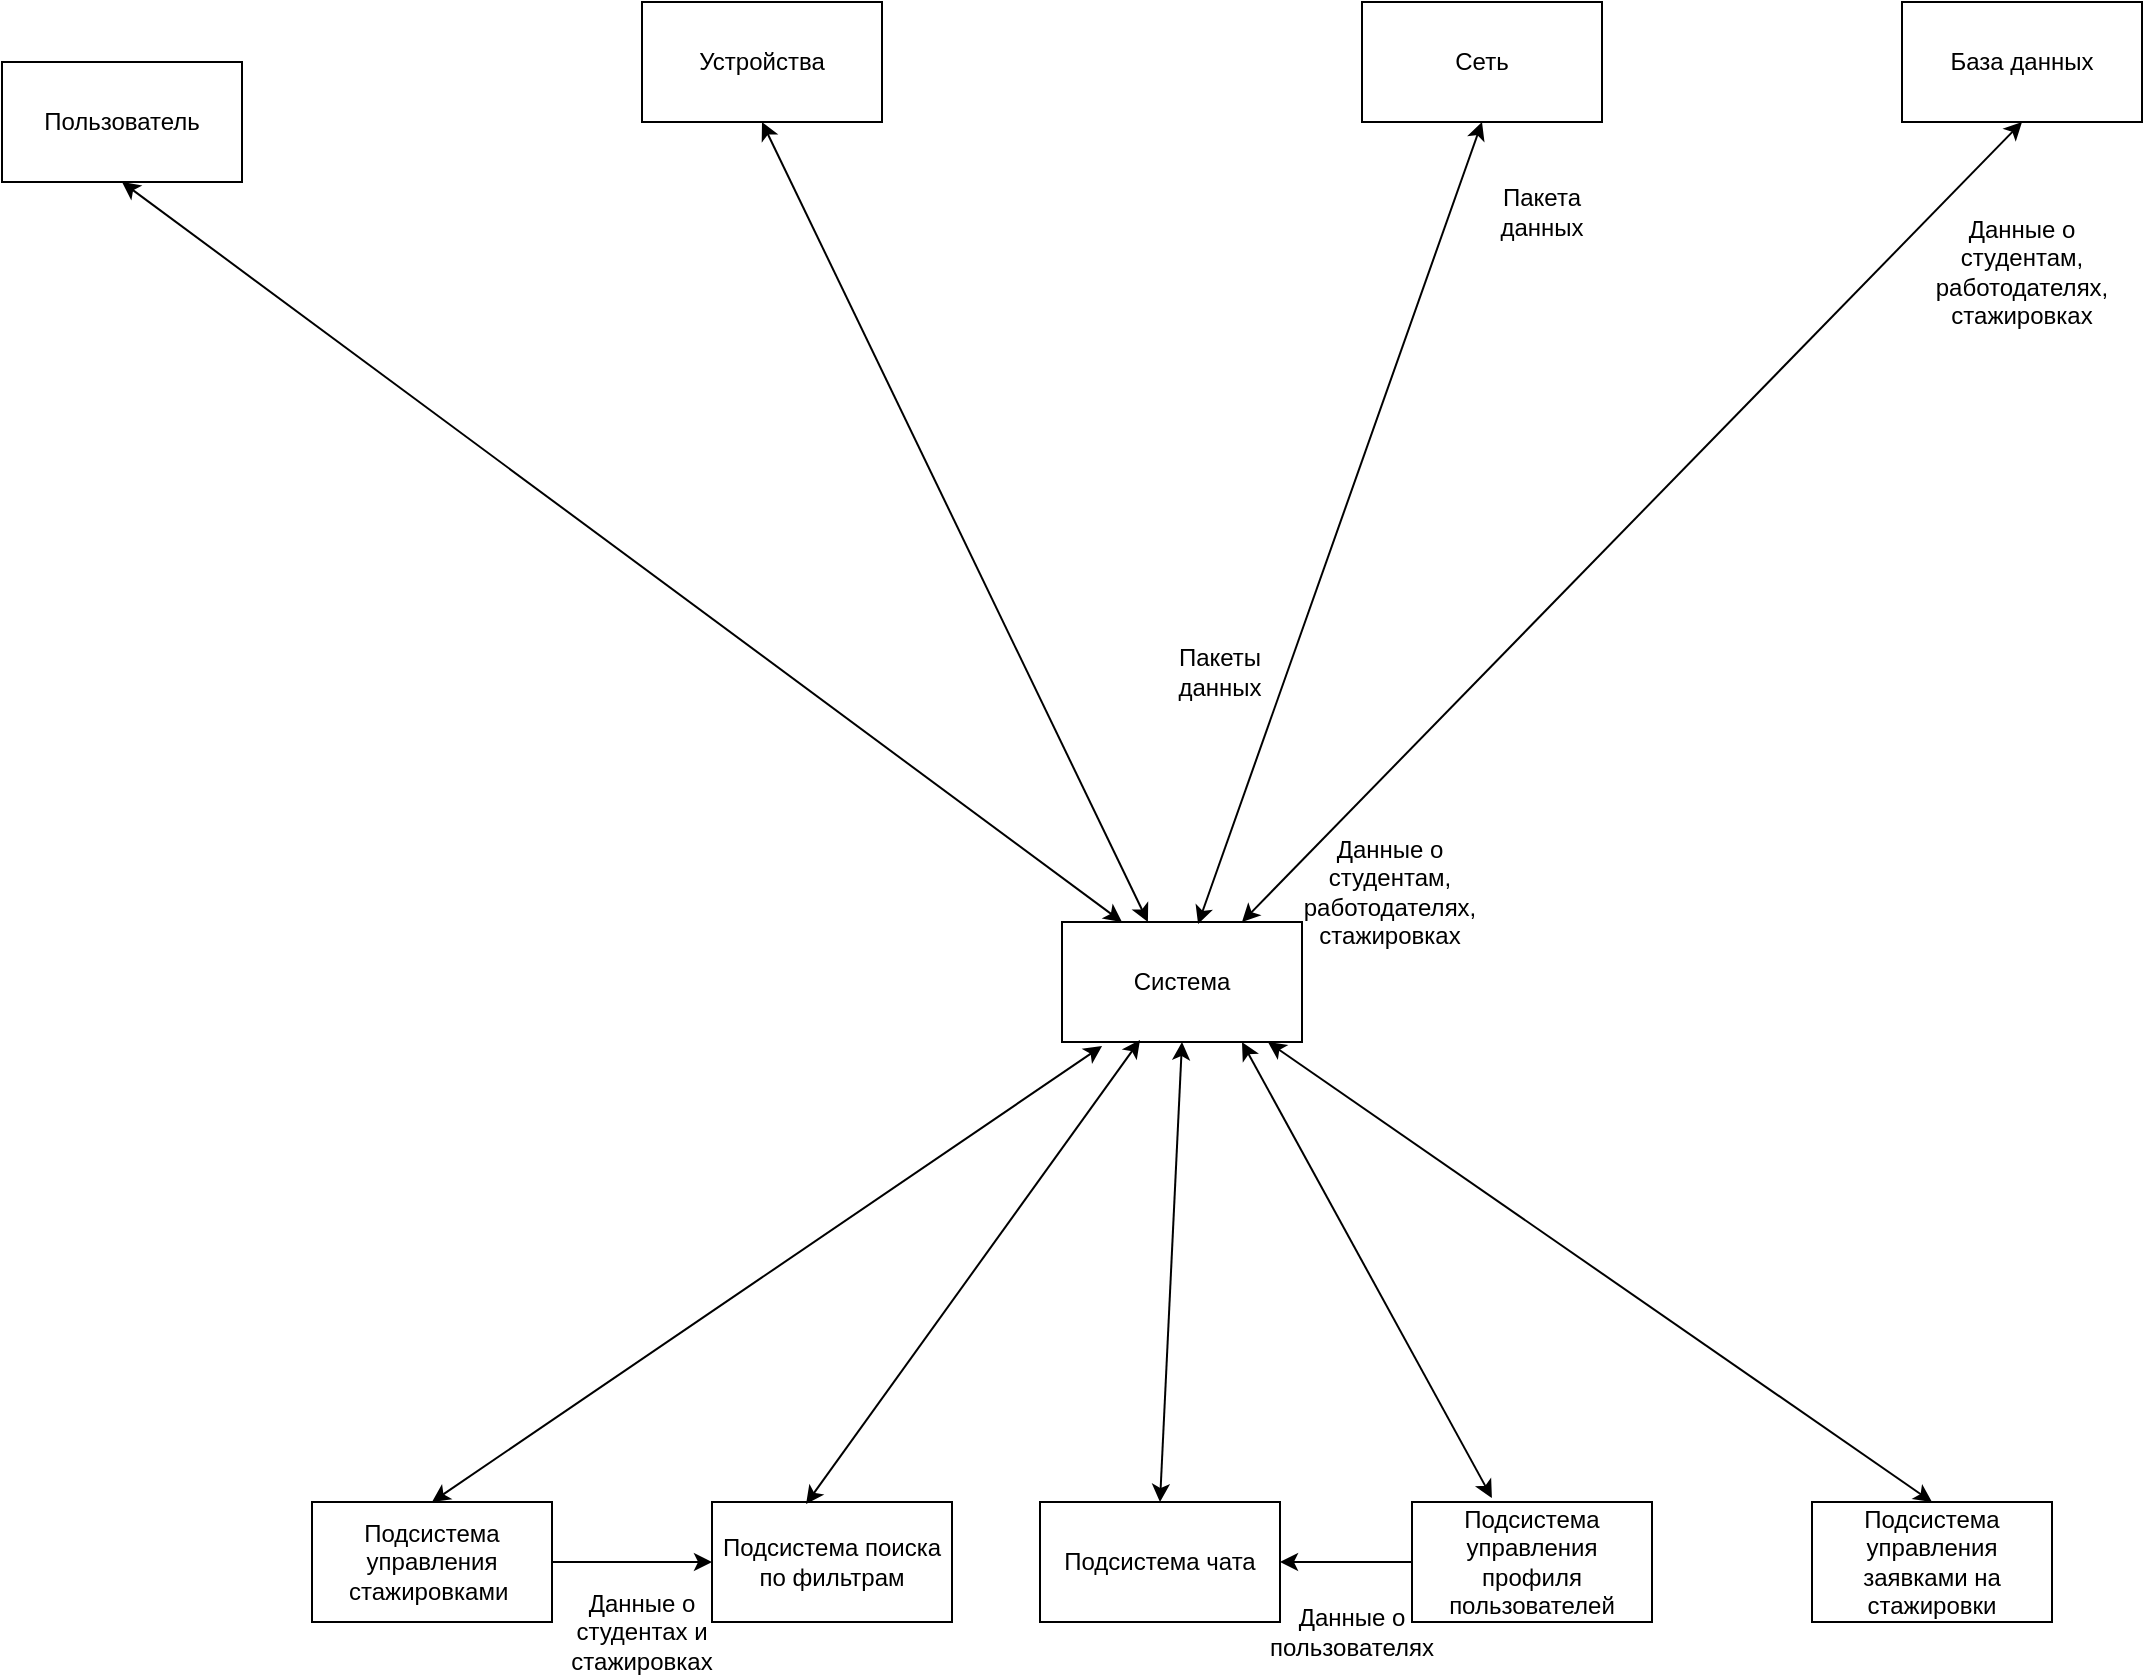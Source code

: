 <mxfile version="24.8.6">
  <diagram name="Страница — 1" id="5J9ML08Adrg-rwA134X5">
    <mxGraphModel dx="2620" dy="2144" grid="1" gridSize="10" guides="1" tooltips="1" connect="1" arrows="1" fold="1" page="1" pageScale="1" pageWidth="827" pageHeight="1169" math="0" shadow="0">
      <root>
        <mxCell id="0" />
        <mxCell id="1" parent="0" />
        <mxCell id="EFzsuYIDXP2xjWuDmHPd-1" value="Система" style="rounded=0;whiteSpace=wrap;html=1;" parent="1" vertex="1">
          <mxGeometry x="310" y="310" width="120" height="60" as="geometry" />
        </mxCell>
        <mxCell id="EFzsuYIDXP2xjWuDmHPd-2" value="Пользователь" style="rounded=0;whiteSpace=wrap;html=1;" parent="1" vertex="1">
          <mxGeometry x="-220" y="-120" width="120" height="60" as="geometry" />
        </mxCell>
        <mxCell id="EFzsuYIDXP2xjWuDmHPd-3" value="Устройства" style="rounded=0;whiteSpace=wrap;html=1;" parent="1" vertex="1">
          <mxGeometry x="100" y="-150" width="120" height="60" as="geometry" />
        </mxCell>
        <mxCell id="EFzsuYIDXP2xjWuDmHPd-4" value="Сеть" style="rounded=0;whiteSpace=wrap;html=1;" parent="1" vertex="1">
          <mxGeometry x="460" y="-150" width="120" height="60" as="geometry" />
        </mxCell>
        <mxCell id="EFzsuYIDXP2xjWuDmHPd-5" value="База данных" style="rounded=0;whiteSpace=wrap;html=1;" parent="1" vertex="1">
          <mxGeometry x="730" y="-150" width="120" height="60" as="geometry" />
        </mxCell>
        <mxCell id="EFzsuYIDXP2xjWuDmHPd-10" value="Подсистема управления стажировками&amp;nbsp;" style="rounded=0;whiteSpace=wrap;html=1;" parent="1" vertex="1">
          <mxGeometry x="-65" y="600" width="120" height="60" as="geometry" />
        </mxCell>
        <mxCell id="EFzsuYIDXP2xjWuDmHPd-11" value="Подсистема поиска по фильтрам" style="rounded=0;whiteSpace=wrap;html=1;" parent="1" vertex="1">
          <mxGeometry x="135" y="600" width="120" height="60" as="geometry" />
        </mxCell>
        <mxCell id="EFzsuYIDXP2xjWuDmHPd-12" value="Подсистема чата" style="rounded=0;whiteSpace=wrap;html=1;" parent="1" vertex="1">
          <mxGeometry x="299" y="600" width="120" height="60" as="geometry" />
        </mxCell>
        <mxCell id="MTKhTLUavurtWoTQKTV7-1" value="" style="endArrow=classic;startArrow=classic;html=1;rounded=0;entryX=0.5;entryY=1;entryDx=0;entryDy=0;exitX=0.25;exitY=0;exitDx=0;exitDy=0;" edge="1" parent="1" source="EFzsuYIDXP2xjWuDmHPd-1" target="EFzsuYIDXP2xjWuDmHPd-2">
          <mxGeometry width="50" height="50" relative="1" as="geometry">
            <mxPoint x="70" y="110" as="sourcePoint" />
            <mxPoint x="120" y="60" as="targetPoint" />
          </mxGeometry>
        </mxCell>
        <mxCell id="MTKhTLUavurtWoTQKTV7-2" value="" style="endArrow=classic;startArrow=classic;html=1;rounded=0;entryX=0.5;entryY=1;entryDx=0;entryDy=0;exitX=0.358;exitY=0;exitDx=0;exitDy=0;exitPerimeter=0;" edge="1" parent="1" source="EFzsuYIDXP2xjWuDmHPd-1" target="EFzsuYIDXP2xjWuDmHPd-3">
          <mxGeometry width="50" height="50" relative="1" as="geometry">
            <mxPoint x="280" y="170" as="sourcePoint" />
            <mxPoint x="330" y="120" as="targetPoint" />
          </mxGeometry>
        </mxCell>
        <mxCell id="MTKhTLUavurtWoTQKTV7-4" value="" style="endArrow=classic;startArrow=classic;html=1;rounded=0;entryX=0.5;entryY=1;entryDx=0;entryDy=0;exitX=0.567;exitY=0.017;exitDx=0;exitDy=0;exitPerimeter=0;" edge="1" parent="1" source="EFzsuYIDXP2xjWuDmHPd-1" target="EFzsuYIDXP2xjWuDmHPd-4">
          <mxGeometry width="50" height="50" relative="1" as="geometry">
            <mxPoint x="400" y="190" as="sourcePoint" />
            <mxPoint x="450" y="140" as="targetPoint" />
          </mxGeometry>
        </mxCell>
        <mxCell id="MTKhTLUavurtWoTQKTV7-5" value="" style="endArrow=classic;startArrow=classic;html=1;rounded=0;entryX=0.5;entryY=1;entryDx=0;entryDy=0;exitX=0.75;exitY=0;exitDx=0;exitDy=0;" edge="1" parent="1" source="EFzsuYIDXP2xjWuDmHPd-1" target="EFzsuYIDXP2xjWuDmHPd-5">
          <mxGeometry width="50" height="50" relative="1" as="geometry">
            <mxPoint x="660" y="90" as="sourcePoint" />
            <mxPoint x="710" y="40" as="targetPoint" />
          </mxGeometry>
        </mxCell>
        <mxCell id="MTKhTLUavurtWoTQKTV7-8" value="Подсистема управления профиля пользователей" style="rounded=0;whiteSpace=wrap;html=1;" vertex="1" parent="1">
          <mxGeometry x="485" y="600" width="120" height="60" as="geometry" />
        </mxCell>
        <mxCell id="MTKhTLUavurtWoTQKTV7-9" value="" style="endArrow=classic;startArrow=classic;html=1;rounded=0;entryX=0.75;entryY=1;entryDx=0;entryDy=0;exitX=0.333;exitY=-0.033;exitDx=0;exitDy=0;exitPerimeter=0;" edge="1" parent="1" source="MTKhTLUavurtWoTQKTV7-8" target="EFzsuYIDXP2xjWuDmHPd-1">
          <mxGeometry width="50" height="50" relative="1" as="geometry">
            <mxPoint x="470" y="430" as="sourcePoint" />
            <mxPoint x="520" y="380" as="targetPoint" />
          </mxGeometry>
        </mxCell>
        <mxCell id="MTKhTLUavurtWoTQKTV7-10" value="Подсистема управления заявками на стажировки" style="rounded=0;whiteSpace=wrap;html=1;" vertex="1" parent="1">
          <mxGeometry x="685" y="600" width="120" height="60" as="geometry" />
        </mxCell>
        <mxCell id="MTKhTLUavurtWoTQKTV7-16" value="" style="endArrow=classic;html=1;rounded=0;entryX=1;entryY=0.5;entryDx=0;entryDy=0;exitX=0;exitY=0.5;exitDx=0;exitDy=0;" edge="1" parent="1" source="MTKhTLUavurtWoTQKTV7-8" target="EFzsuYIDXP2xjWuDmHPd-12">
          <mxGeometry width="50" height="50" relative="1" as="geometry">
            <mxPoint x="385" y="780" as="sourcePoint" />
            <mxPoint x="435" y="730" as="targetPoint" />
          </mxGeometry>
        </mxCell>
        <mxCell id="MTKhTLUavurtWoTQKTV7-18" value="" style="endArrow=classic;startArrow=classic;html=1;rounded=0;entryX=0.5;entryY=1;entryDx=0;entryDy=0;exitX=0.5;exitY=0;exitDx=0;exitDy=0;" edge="1" parent="1" source="EFzsuYIDXP2xjWuDmHPd-12" target="EFzsuYIDXP2xjWuDmHPd-1">
          <mxGeometry width="50" height="50" relative="1" as="geometry">
            <mxPoint x="390" y="510" as="sourcePoint" />
            <mxPoint x="440" y="460" as="targetPoint" />
          </mxGeometry>
        </mxCell>
        <mxCell id="MTKhTLUavurtWoTQKTV7-19" value="" style="endArrow=classic;startArrow=classic;html=1;rounded=0;entryX=0.325;entryY=0.983;entryDx=0;entryDy=0;entryPerimeter=0;exitX=0.392;exitY=0.017;exitDx=0;exitDy=0;exitPerimeter=0;" edge="1" parent="1" source="EFzsuYIDXP2xjWuDmHPd-11" target="EFzsuYIDXP2xjWuDmHPd-1">
          <mxGeometry width="50" height="50" relative="1" as="geometry">
            <mxPoint x="280" y="510" as="sourcePoint" />
            <mxPoint x="330" y="460" as="targetPoint" />
          </mxGeometry>
        </mxCell>
        <mxCell id="MTKhTLUavurtWoTQKTV7-20" value="" style="endArrow=classic;startArrow=classic;html=1;rounded=0;entryX=0.167;entryY=1.033;entryDx=0;entryDy=0;entryPerimeter=0;exitX=0.5;exitY=0;exitDx=0;exitDy=0;" edge="1" parent="1" source="EFzsuYIDXP2xjWuDmHPd-10" target="EFzsuYIDXP2xjWuDmHPd-1">
          <mxGeometry width="50" height="50" relative="1" as="geometry">
            <mxPoint x="180" y="510" as="sourcePoint" />
            <mxPoint x="230" y="460" as="targetPoint" />
          </mxGeometry>
        </mxCell>
        <mxCell id="MTKhTLUavurtWoTQKTV7-21" value="" style="endArrow=classic;startArrow=classic;html=1;rounded=0;entryX=0.858;entryY=1;entryDx=0;entryDy=0;entryPerimeter=0;exitX=0.5;exitY=0;exitDx=0;exitDy=0;" edge="1" parent="1" source="MTKhTLUavurtWoTQKTV7-10" target="EFzsuYIDXP2xjWuDmHPd-1">
          <mxGeometry width="50" height="50" relative="1" as="geometry">
            <mxPoint x="740" y="520" as="sourcePoint" />
            <mxPoint x="790" y="470" as="targetPoint" />
          </mxGeometry>
        </mxCell>
        <mxCell id="MTKhTLUavurtWoTQKTV7-22" value="Пакета данных" style="text;html=1;align=center;verticalAlign=middle;whiteSpace=wrap;rounded=0;" vertex="1" parent="1">
          <mxGeometry x="520" y="-60" width="60" height="30" as="geometry" />
        </mxCell>
        <mxCell id="MTKhTLUavurtWoTQKTV7-23" value="Пакеты данных" style="text;html=1;align=center;verticalAlign=middle;whiteSpace=wrap;rounded=0;" vertex="1" parent="1">
          <mxGeometry x="359" y="170" width="60" height="30" as="geometry" />
        </mxCell>
        <mxCell id="MTKhTLUavurtWoTQKTV7-24" value="Данные о студентам, работодателях, стажировках" style="text;html=1;align=center;verticalAlign=middle;whiteSpace=wrap;rounded=0;" vertex="1" parent="1">
          <mxGeometry x="760" y="-30" width="60" height="30" as="geometry" />
        </mxCell>
        <mxCell id="MTKhTLUavurtWoTQKTV7-25" value="Данные о студентам, работодателях, стажировках" style="text;html=1;align=center;verticalAlign=middle;whiteSpace=wrap;rounded=0;" vertex="1" parent="1">
          <mxGeometry x="444" y="280" width="60" height="30" as="geometry" />
        </mxCell>
        <mxCell id="MTKhTLUavurtWoTQKTV7-26" value="" style="endArrow=classic;html=1;rounded=0;exitX=1;exitY=0.5;exitDx=0;exitDy=0;entryX=0;entryY=0.5;entryDx=0;entryDy=0;" edge="1" parent="1" source="EFzsuYIDXP2xjWuDmHPd-10" target="EFzsuYIDXP2xjWuDmHPd-11">
          <mxGeometry width="50" height="50" relative="1" as="geometry">
            <mxPoint x="70" y="660" as="sourcePoint" />
            <mxPoint x="120" y="610" as="targetPoint" />
          </mxGeometry>
        </mxCell>
        <mxCell id="MTKhTLUavurtWoTQKTV7-27" value="Данные о студентах и стажировках" style="text;html=1;align=center;verticalAlign=middle;whiteSpace=wrap;rounded=0;" vertex="1" parent="1">
          <mxGeometry x="70" y="650" width="60" height="30" as="geometry" />
        </mxCell>
        <mxCell id="MTKhTLUavurtWoTQKTV7-28" value="Данные о пользователях" style="text;html=1;align=center;verticalAlign=middle;whiteSpace=wrap;rounded=0;" vertex="1" parent="1">
          <mxGeometry x="425" y="650" width="60" height="30" as="geometry" />
        </mxCell>
      </root>
    </mxGraphModel>
  </diagram>
</mxfile>
